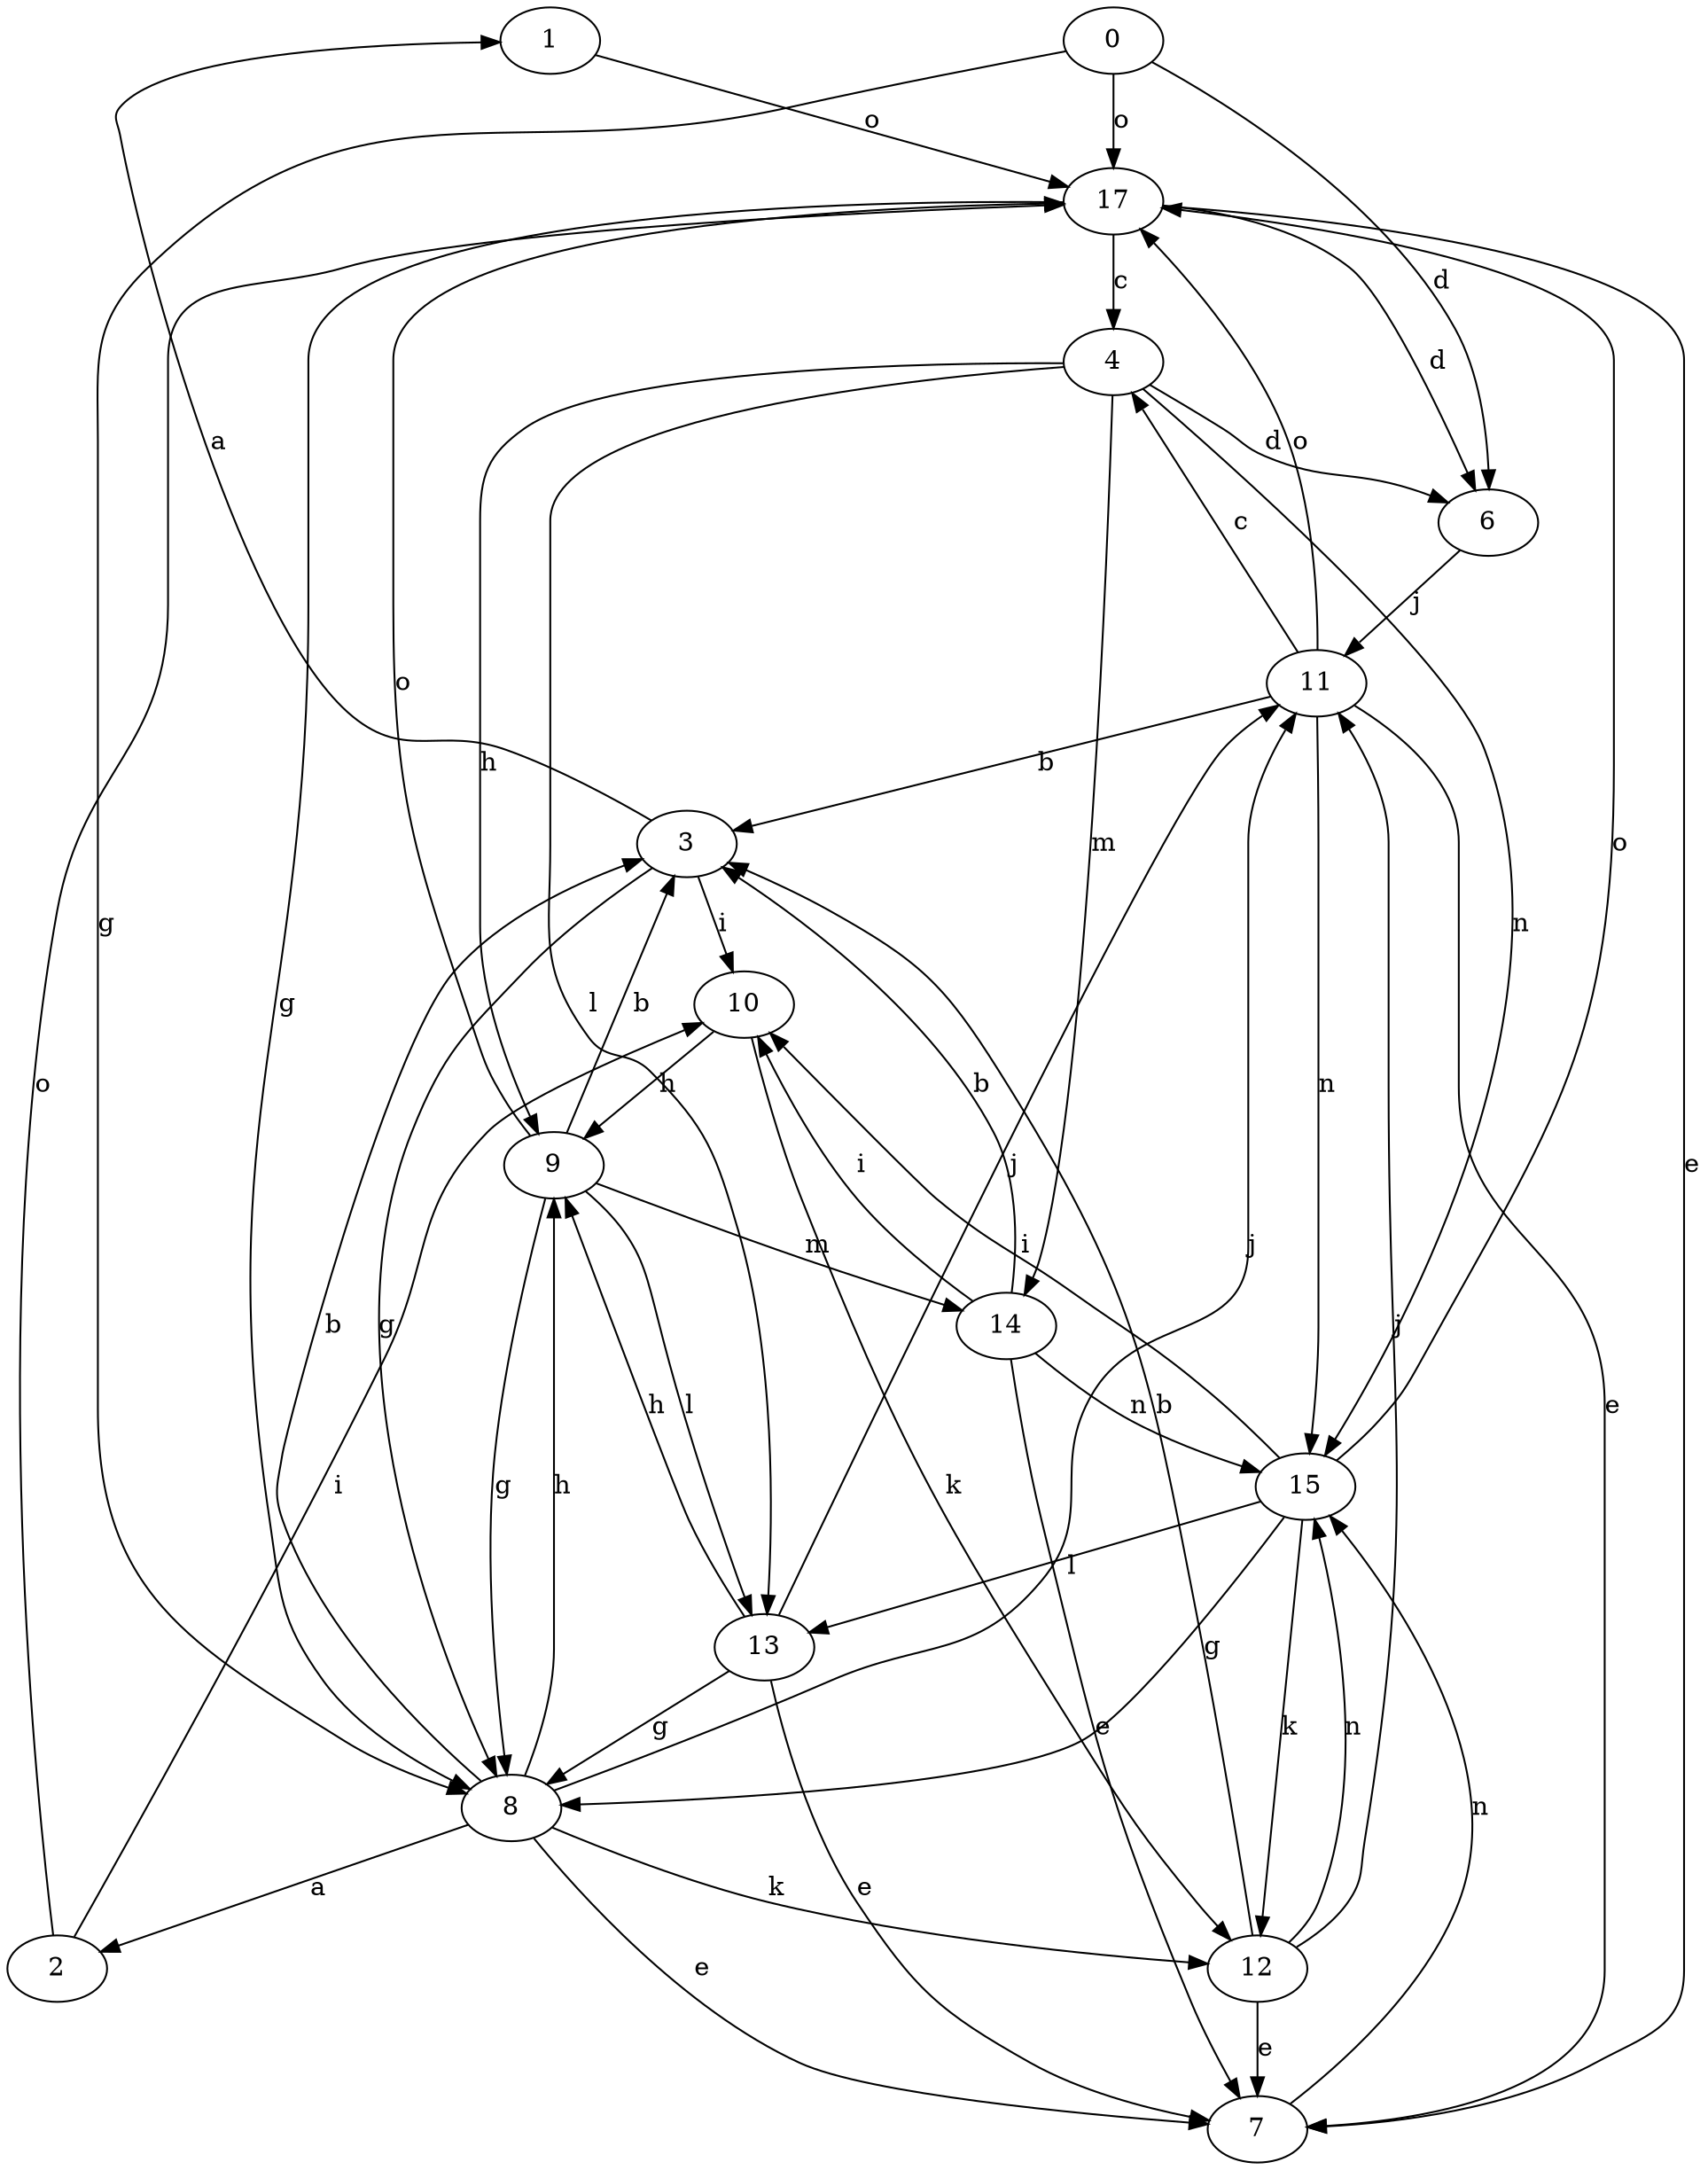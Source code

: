 strict digraph  {
1;
0;
2;
3;
4;
6;
7;
8;
9;
10;
11;
12;
13;
14;
15;
17;
1 -> 17  [label=o];
0 -> 6  [label=d];
0 -> 8  [label=g];
0 -> 17  [label=o];
2 -> 10  [label=i];
2 -> 17  [label=o];
3 -> 1  [label=a];
3 -> 8  [label=g];
3 -> 10  [label=i];
4 -> 6  [label=d];
4 -> 9  [label=h];
4 -> 13  [label=l];
4 -> 14  [label=m];
4 -> 15  [label=n];
6 -> 11  [label=j];
7 -> 15  [label=n];
8 -> 2  [label=a];
8 -> 3  [label=b];
8 -> 7  [label=e];
8 -> 9  [label=h];
8 -> 11  [label=j];
8 -> 12  [label=k];
9 -> 3  [label=b];
9 -> 8  [label=g];
9 -> 13  [label=l];
9 -> 14  [label=m];
9 -> 17  [label=o];
10 -> 9  [label=h];
10 -> 12  [label=k];
11 -> 3  [label=b];
11 -> 4  [label=c];
11 -> 7  [label=e];
11 -> 15  [label=n];
11 -> 17  [label=o];
12 -> 3  [label=b];
12 -> 7  [label=e];
12 -> 11  [label=j];
12 -> 15  [label=n];
13 -> 7  [label=e];
13 -> 8  [label=g];
13 -> 9  [label=h];
13 -> 11  [label=j];
14 -> 3  [label=b];
14 -> 7  [label=e];
14 -> 10  [label=i];
14 -> 15  [label=n];
15 -> 8  [label=g];
15 -> 10  [label=i];
15 -> 12  [label=k];
15 -> 13  [label=l];
15 -> 17  [label=o];
17 -> 4  [label=c];
17 -> 6  [label=d];
17 -> 7  [label=e];
17 -> 8  [label=g];
}
